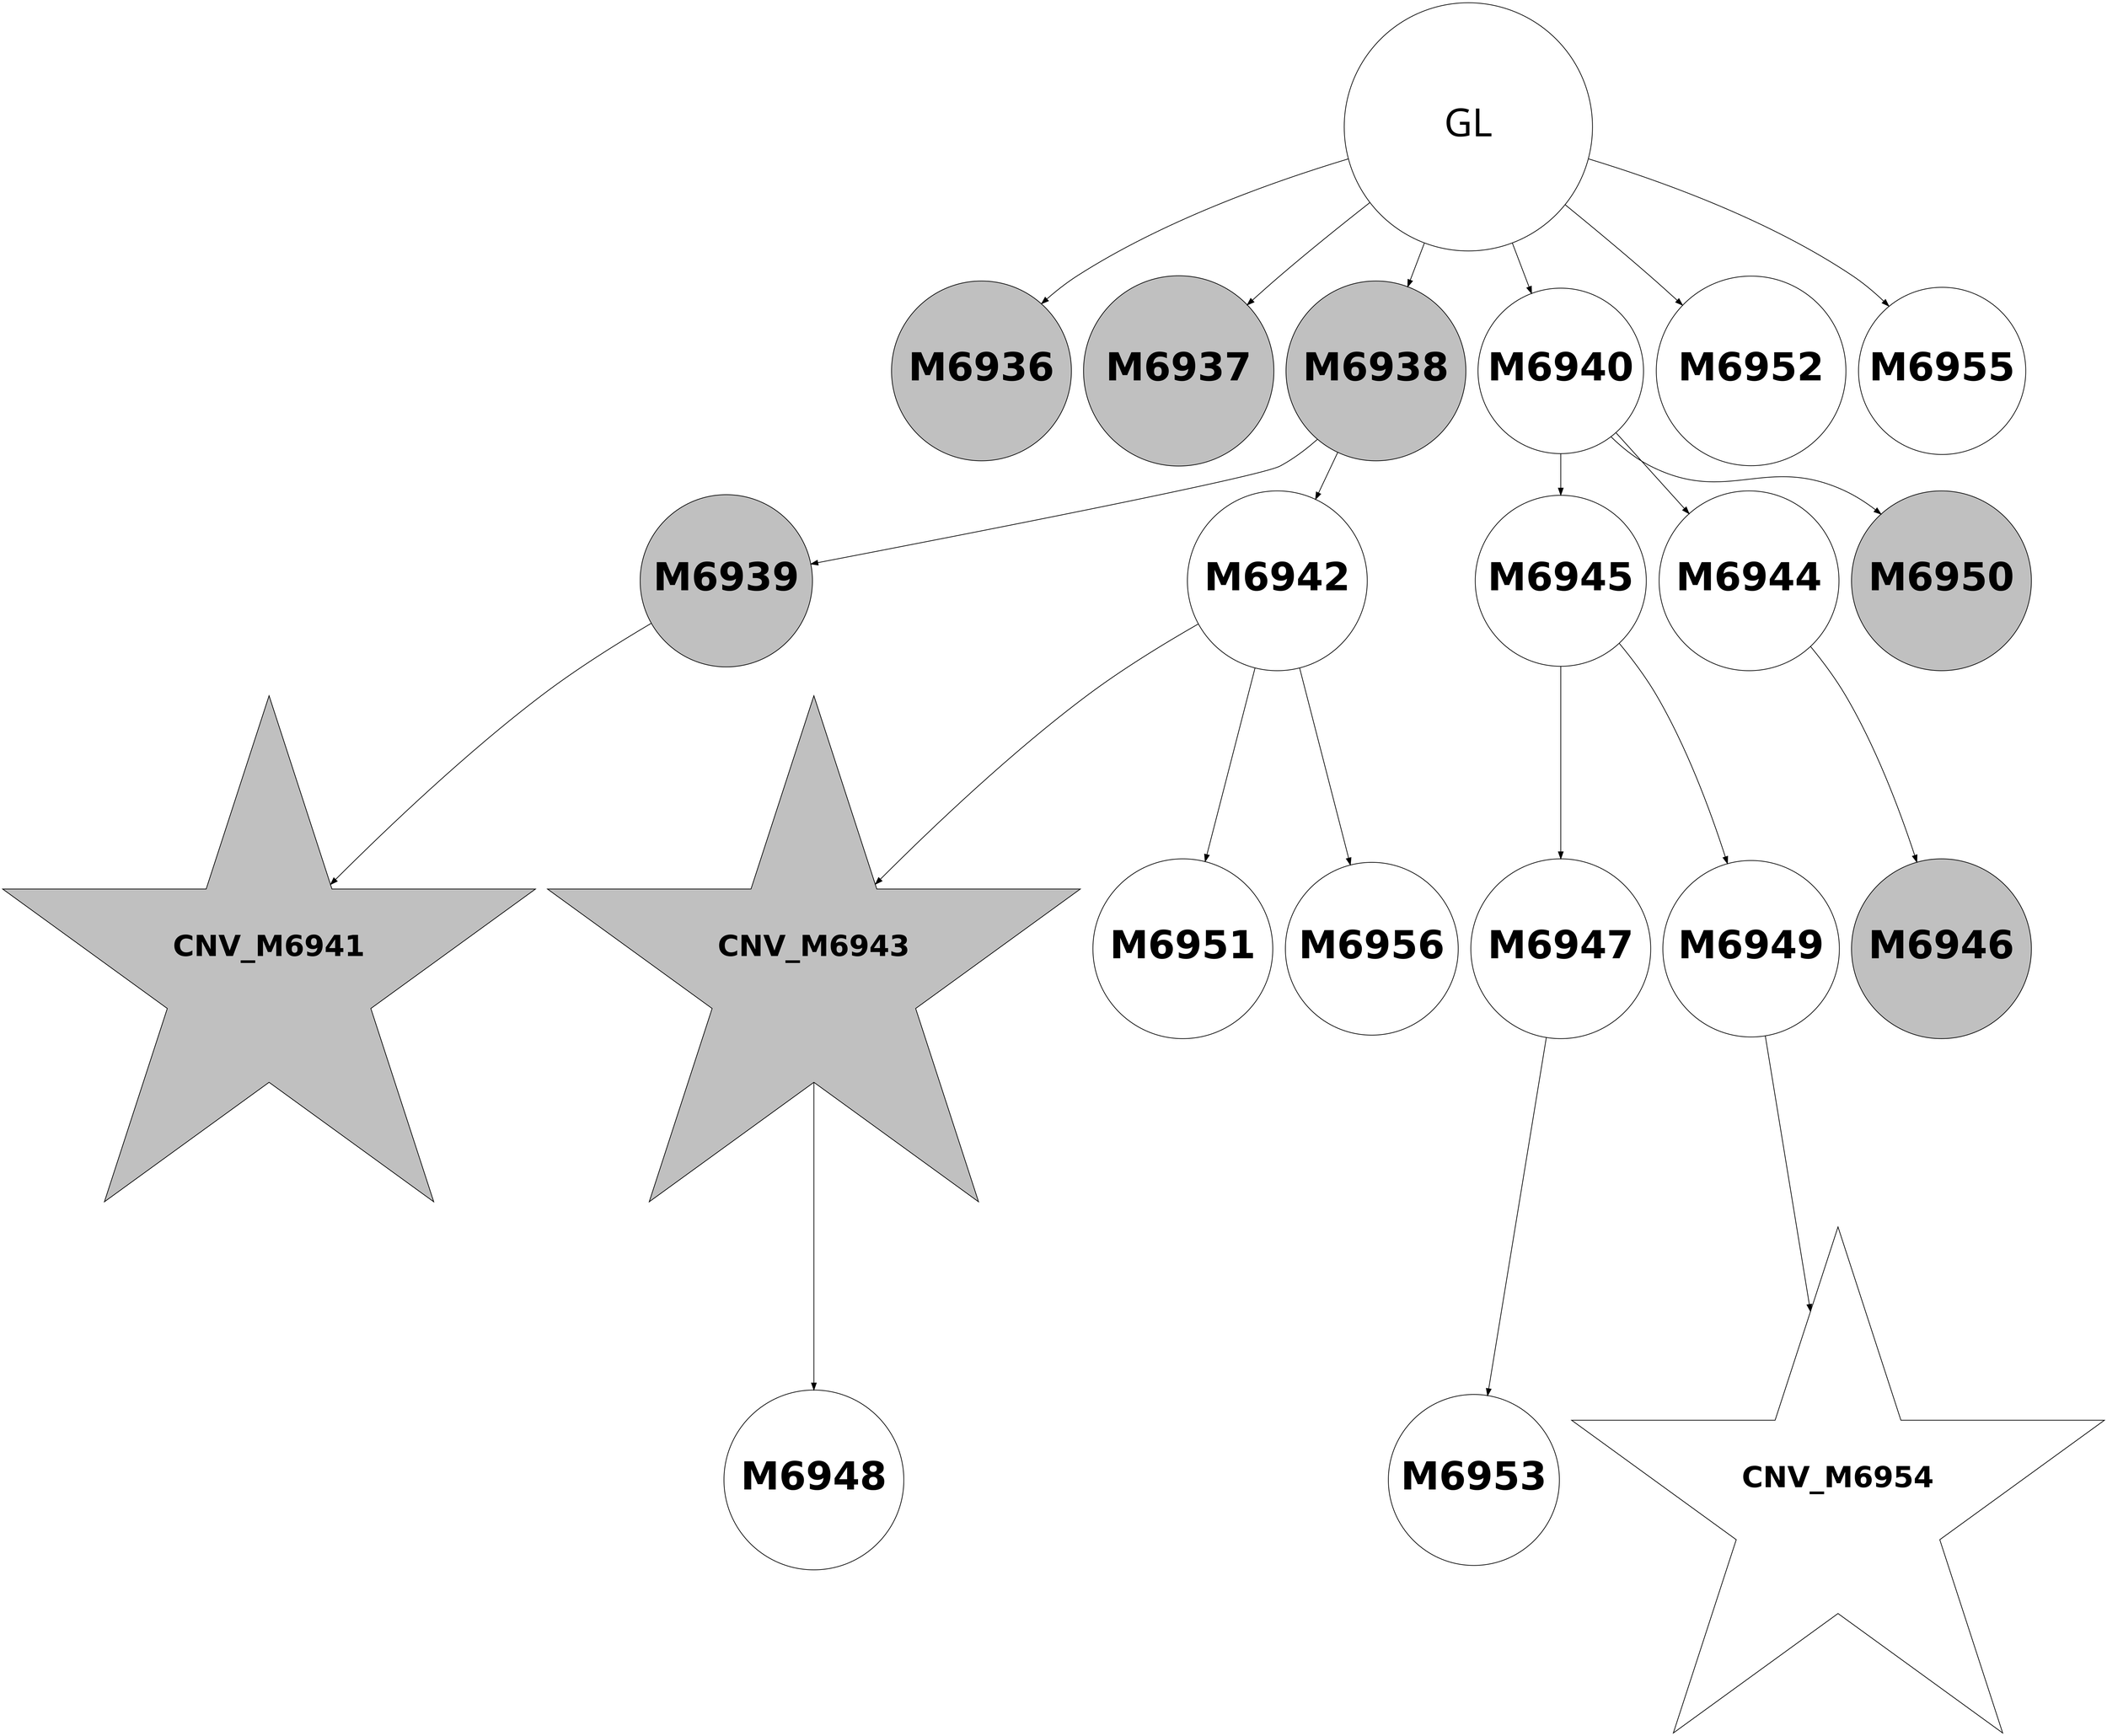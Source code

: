 digraph G { 
6976 -> 6978;
6976 -> 6980;
6978 -> 6984;
6980 -> 6985;
6966 -> 6967;
6966 -> 6968;
6966 -> 6969;
6966 -> 6971;
6966 -> 6983;
6966 -> 6986;
6969 -> 6970;
6969 -> 6973;
6970 -> 6972;
6971 -> 6975;
6971 -> 6976;
6971 -> 6981;
6973 -> 6974;
6973 -> 6982;
6973 -> 6987;
6974 -> 6979;
6975 -> 6977;
6966 [label="GL" fontname="arial-bold" fontsize=56 width=5 height=5];
6967 [shape=circle style=filled fillcolor=grey fontname="helvetica-bold" fontsize=56 label="M6936" width=0.86 height=2 ];
6968 [shape=circle style=filled fillcolor=grey fontname="helvetica-bold" fontsize=56 label="M6937" width=3.84 height=2 ];
6969 [shape=circle style=filled fillcolor=grey fontname="helvetica-bold" fontsize=56 label="M6938" width=0.25 height=2 ];
6970 [shape=circle style=filled fillcolor=grey fontname="helvetica-bold" fontsize=56 label="M6939" width=2.37 height=2 ];
6971 [shape=circle style=filled fillcolor=white fontname="helvetica-bold" fontsize=56 label="M6940" width=3.34 height=2 ];
6972 [shape=star style=filled fillcolor=grey fontname="helvetica-bold" fontsize=42 label="CNV_M6941"];
6973 [shape=circle style=filled fillcolor=white fontname="helvetica-bold" fontsize=56 label="M6942" width=0.57 height=2 ];
6974 [shape=star style=filled fillcolor=grey fontname="helvetica-bold" fontsize=42 label="CNV_M6943"];
6975 [shape=circle style=filled fillcolor=white fontname="helvetica-bold" fontsize=56 label="M6944" width=0.73 height=2 ];
6976 [shape=circle style=filled fillcolor=white fontname="helvetica-bold" fontsize=56 label="M6945" width=2.44 height=2 ];
6977 [shape=circle style=filled fillcolor=grey fontname="helvetica-bold" fontsize=56 label="M6946" width=0.41 height=2 ];
6978 [shape=circle style=filled fillcolor=white fontname="helvetica-bold" fontsize=56 label="M6947" width=0.22 height=2 ];
6979 [shape=circle style=filled fillcolor=white fontname="helvetica-bold" fontsize=56 label="M6948" width=1.39 height=2 ];
6980 [shape=circle style=filled fillcolor=white fontname="helvetica-bold" fontsize=56 label="M6949" width=2.14 height=2 ];
6981 [shape=circle style=filled fillcolor=grey fontname="helvetica-bold" fontsize=56 label="M6950" width=0.24 height=2 ];
6982 [shape=circle style=filled fillcolor=white fontname="helvetica-bold" fontsize=56 label="M6951" width=1.79 height=2 ];
6983 [shape=circle style=filled fillcolor=white fontname="helvetica-bold" fontsize=56 label="M6952" width=3.82 height=2 ];
6984 [shape=circle style=filled fillcolor=white fontname="helvetica-bold" fontsize=56 label="M6953" width=3.45 height=2 ];
6985 [shape=star style=filled fillcolor=white fontname="helvetica-bold" fontsize=42 label="CNV_M6954"];
6986 [shape=circle style=filled fillcolor=white fontname="helvetica-bold" fontsize=56 label="M6955" width=2.84 height=2 ];
6987 [shape=circle style=filled fillcolor=white fontname="helvetica-bold" fontsize=56 label="M6956" width=2.34 height=2 ];
}